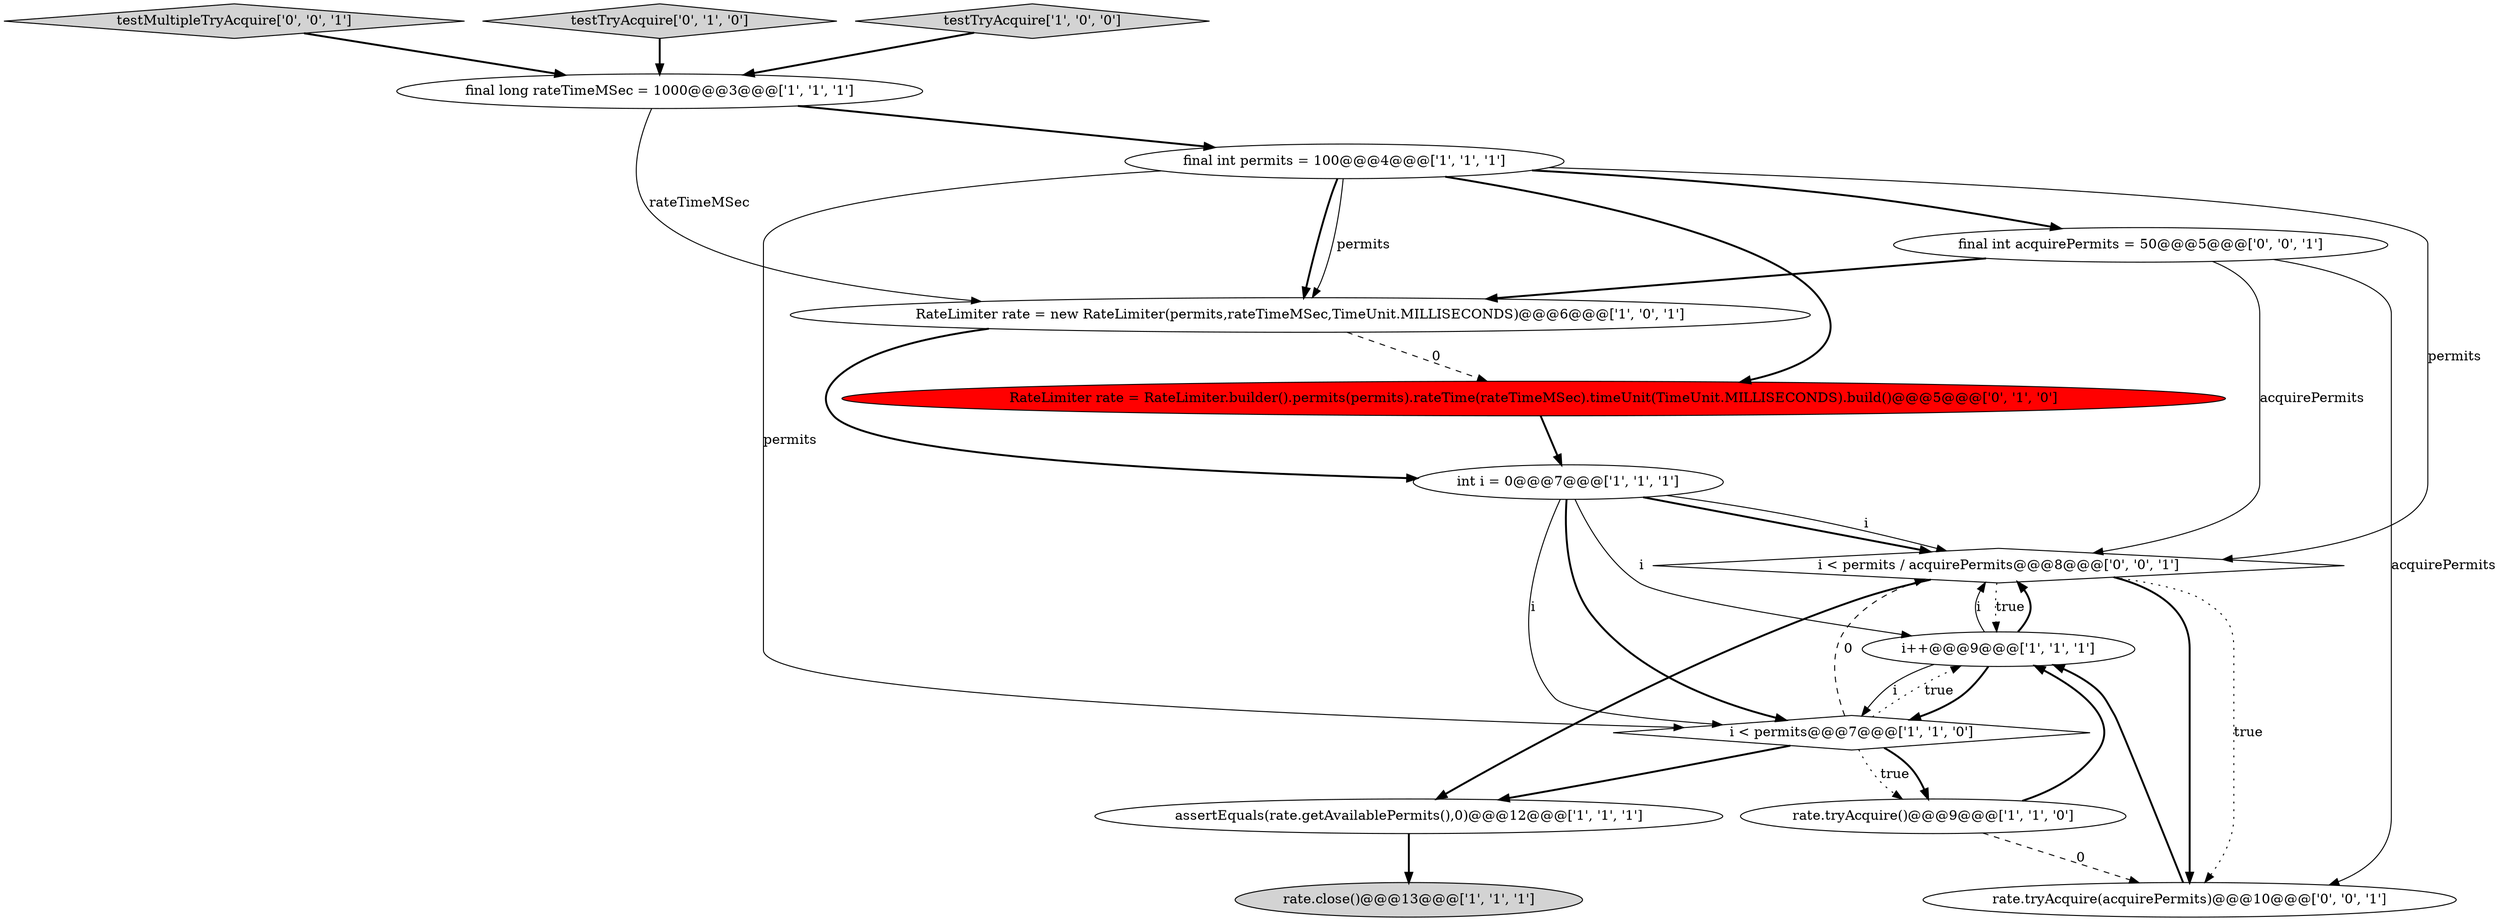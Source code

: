 digraph {
12 [style = filled, label = "final int acquirePermits = 50@@@5@@@['0', '0', '1']", fillcolor = white, shape = ellipse image = "AAA0AAABBB3BBB"];
8 [style = filled, label = "rate.tryAcquire()@@@9@@@['1', '1', '0']", fillcolor = white, shape = ellipse image = "AAA0AAABBB1BBB"];
14 [style = filled, label = "i < permits / acquirePermits@@@8@@@['0', '0', '1']", fillcolor = white, shape = diamond image = "AAA0AAABBB3BBB"];
15 [style = filled, label = "testMultipleTryAcquire['0', '0', '1']", fillcolor = lightgray, shape = diamond image = "AAA0AAABBB3BBB"];
9 [style = filled, label = "final long rateTimeMSec = 1000@@@3@@@['1', '1', '1']", fillcolor = white, shape = ellipse image = "AAA0AAABBB1BBB"];
10 [style = filled, label = "RateLimiter rate = RateLimiter.builder().permits(permits).rateTime(rateTimeMSec).timeUnit(TimeUnit.MILLISECONDS).build()@@@5@@@['0', '1', '0']", fillcolor = red, shape = ellipse image = "AAA1AAABBB2BBB"];
4 [style = filled, label = "assertEquals(rate.getAvailablePermits(),0)@@@12@@@['1', '1', '1']", fillcolor = white, shape = ellipse image = "AAA0AAABBB1BBB"];
7 [style = filled, label = "int i = 0@@@7@@@['1', '1', '1']", fillcolor = white, shape = ellipse image = "AAA0AAABBB1BBB"];
11 [style = filled, label = "testTryAcquire['0', '1', '0']", fillcolor = lightgray, shape = diamond image = "AAA0AAABBB2BBB"];
5 [style = filled, label = "RateLimiter rate = new RateLimiter(permits,rateTimeMSec,TimeUnit.MILLISECONDS)@@@6@@@['1', '0', '1']", fillcolor = white, shape = ellipse image = "AAA0AAABBB1BBB"];
1 [style = filled, label = "rate.close()@@@13@@@['1', '1', '1']", fillcolor = lightgray, shape = ellipse image = "AAA0AAABBB1BBB"];
6 [style = filled, label = "i++@@@9@@@['1', '1', '1']", fillcolor = white, shape = ellipse image = "AAA0AAABBB1BBB"];
3 [style = filled, label = "final int permits = 100@@@4@@@['1', '1', '1']", fillcolor = white, shape = ellipse image = "AAA0AAABBB1BBB"];
0 [style = filled, label = "i < permits@@@7@@@['1', '1', '0']", fillcolor = white, shape = diamond image = "AAA0AAABBB1BBB"];
13 [style = filled, label = "rate.tryAcquire(acquirePermits)@@@10@@@['0', '0', '1']", fillcolor = white, shape = ellipse image = "AAA0AAABBB3BBB"];
2 [style = filled, label = "testTryAcquire['1', '0', '0']", fillcolor = lightgray, shape = diamond image = "AAA0AAABBB1BBB"];
12->5 [style = bold, label=""];
12->13 [style = solid, label="acquirePermits"];
7->0 [style = solid, label="i"];
7->0 [style = bold, label=""];
6->0 [style = bold, label=""];
8->6 [style = bold, label=""];
2->9 [style = bold, label=""];
3->12 [style = bold, label=""];
3->0 [style = solid, label="permits"];
11->9 [style = bold, label=""];
0->6 [style = dotted, label="true"];
10->7 [style = bold, label=""];
14->13 [style = dotted, label="true"];
8->13 [style = dashed, label="0"];
6->0 [style = solid, label="i"];
7->14 [style = bold, label=""];
6->14 [style = bold, label=""];
3->14 [style = solid, label="permits"];
0->8 [style = dotted, label="true"];
3->10 [style = bold, label=""];
0->14 [style = dashed, label="0"];
3->5 [style = bold, label=""];
5->10 [style = dashed, label="0"];
0->4 [style = bold, label=""];
15->9 [style = bold, label=""];
3->5 [style = solid, label="permits"];
0->8 [style = bold, label=""];
9->5 [style = solid, label="rateTimeMSec"];
9->3 [style = bold, label=""];
5->7 [style = bold, label=""];
4->1 [style = bold, label=""];
7->6 [style = solid, label="i"];
14->13 [style = bold, label=""];
13->6 [style = bold, label=""];
6->14 [style = solid, label="i"];
12->14 [style = solid, label="acquirePermits"];
7->14 [style = solid, label="i"];
14->4 [style = bold, label=""];
14->6 [style = dotted, label="true"];
}
